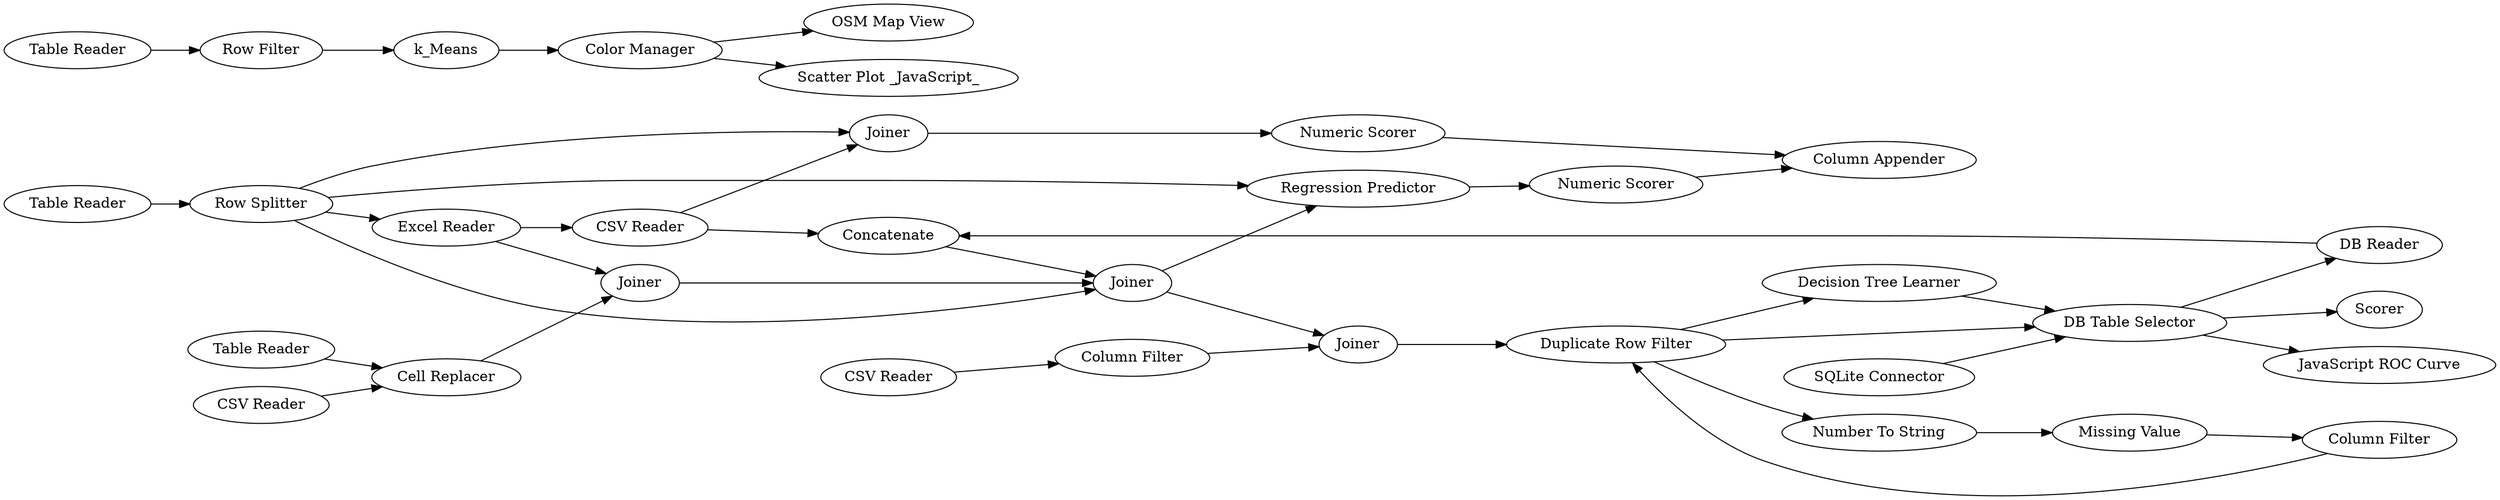 digraph {
	295 -> 298
	276 -> 275
	258 -> 143
	315 -> 305
	274 -> 292
	255 -> 253
	247 -> 143
	261 -> 262
	249 -> 250
	259 -> 129
	257 -> 260
	294 -> 315
	316 -> 274
	129 -> 260
	262 -> 249
	256 -> 129
	277 -> 248
	292 -> 276
	250 -> 240
	254 -> 249
	248 -> 312
	248 -> 247
	249 -> 277
	294 -> 295
	253 -> 262
	276 -> 296
	240 -> 254
	305 -> 313
	314 -> 294
	249 -> 248
	248 -> 278
	298 -> 313
	294 -> 257
	246 -> 248
	143 -> 261
	294 -> 261
	258 -> 315
	261 -> 295
	260 -> 261
	257 -> 258
	246 [label="SQLite Connector"]
	247 [label="DB Reader"]
	292 [label=k_Means]
	275 [label="OSM Map View"]
	259 [label="Table Reader"]
	295 [label="Regression Predictor"]
	254 [label="Column Filter"]
	313 [label="Column Appender"]
	256 [label="CSV Reader"]
	315 [label=Joiner]
	253 [label="Column Filter"]
	277 [label="Decision Tree Learner"]
	316 [label="Table Reader"]
	129 [label="Cell Replacer"]
	240 [label="Missing Value"]
	260 [label=Joiner]
	274 [label="Row Filter"]
	262 [label=Joiner]
	294 [label="Row Splitter"]
	261 [label=Joiner]
	143 [label=Concatenate]
	296 [label="Scatter Plot _JavaScript_"]
	250 [label="Number To String"]
	257 [label="Excel Reader"]
	298 [label="Numeric Scorer"]
	278 [label="JavaScript ROC Curve"]
	314 [label="Table Reader"]
	248 [label="DB Table Selector"]
	258 [label="CSV Reader"]
	255 [label="CSV Reader"]
	249 [label="Duplicate Row Filter"]
	305 [label="Numeric Scorer"]
	276 [label="Color Manager"]
	312 [label=Scorer]
	rankdir=LR
}

